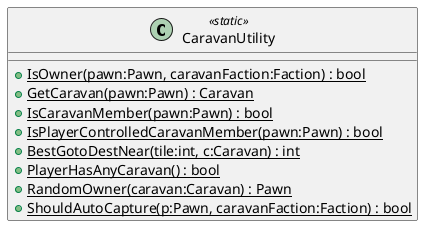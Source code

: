 @startuml
class CaravanUtility <<static>> {
    + {static} IsOwner(pawn:Pawn, caravanFaction:Faction) : bool
    + {static} GetCaravan(pawn:Pawn) : Caravan
    + {static} IsCaravanMember(pawn:Pawn) : bool
    + {static} IsPlayerControlledCaravanMember(pawn:Pawn) : bool
    + {static} BestGotoDestNear(tile:int, c:Caravan) : int
    + {static} PlayerHasAnyCaravan() : bool
    + {static} RandomOwner(caravan:Caravan) : Pawn
    + {static} ShouldAutoCapture(p:Pawn, caravanFaction:Faction) : bool
}
@enduml
